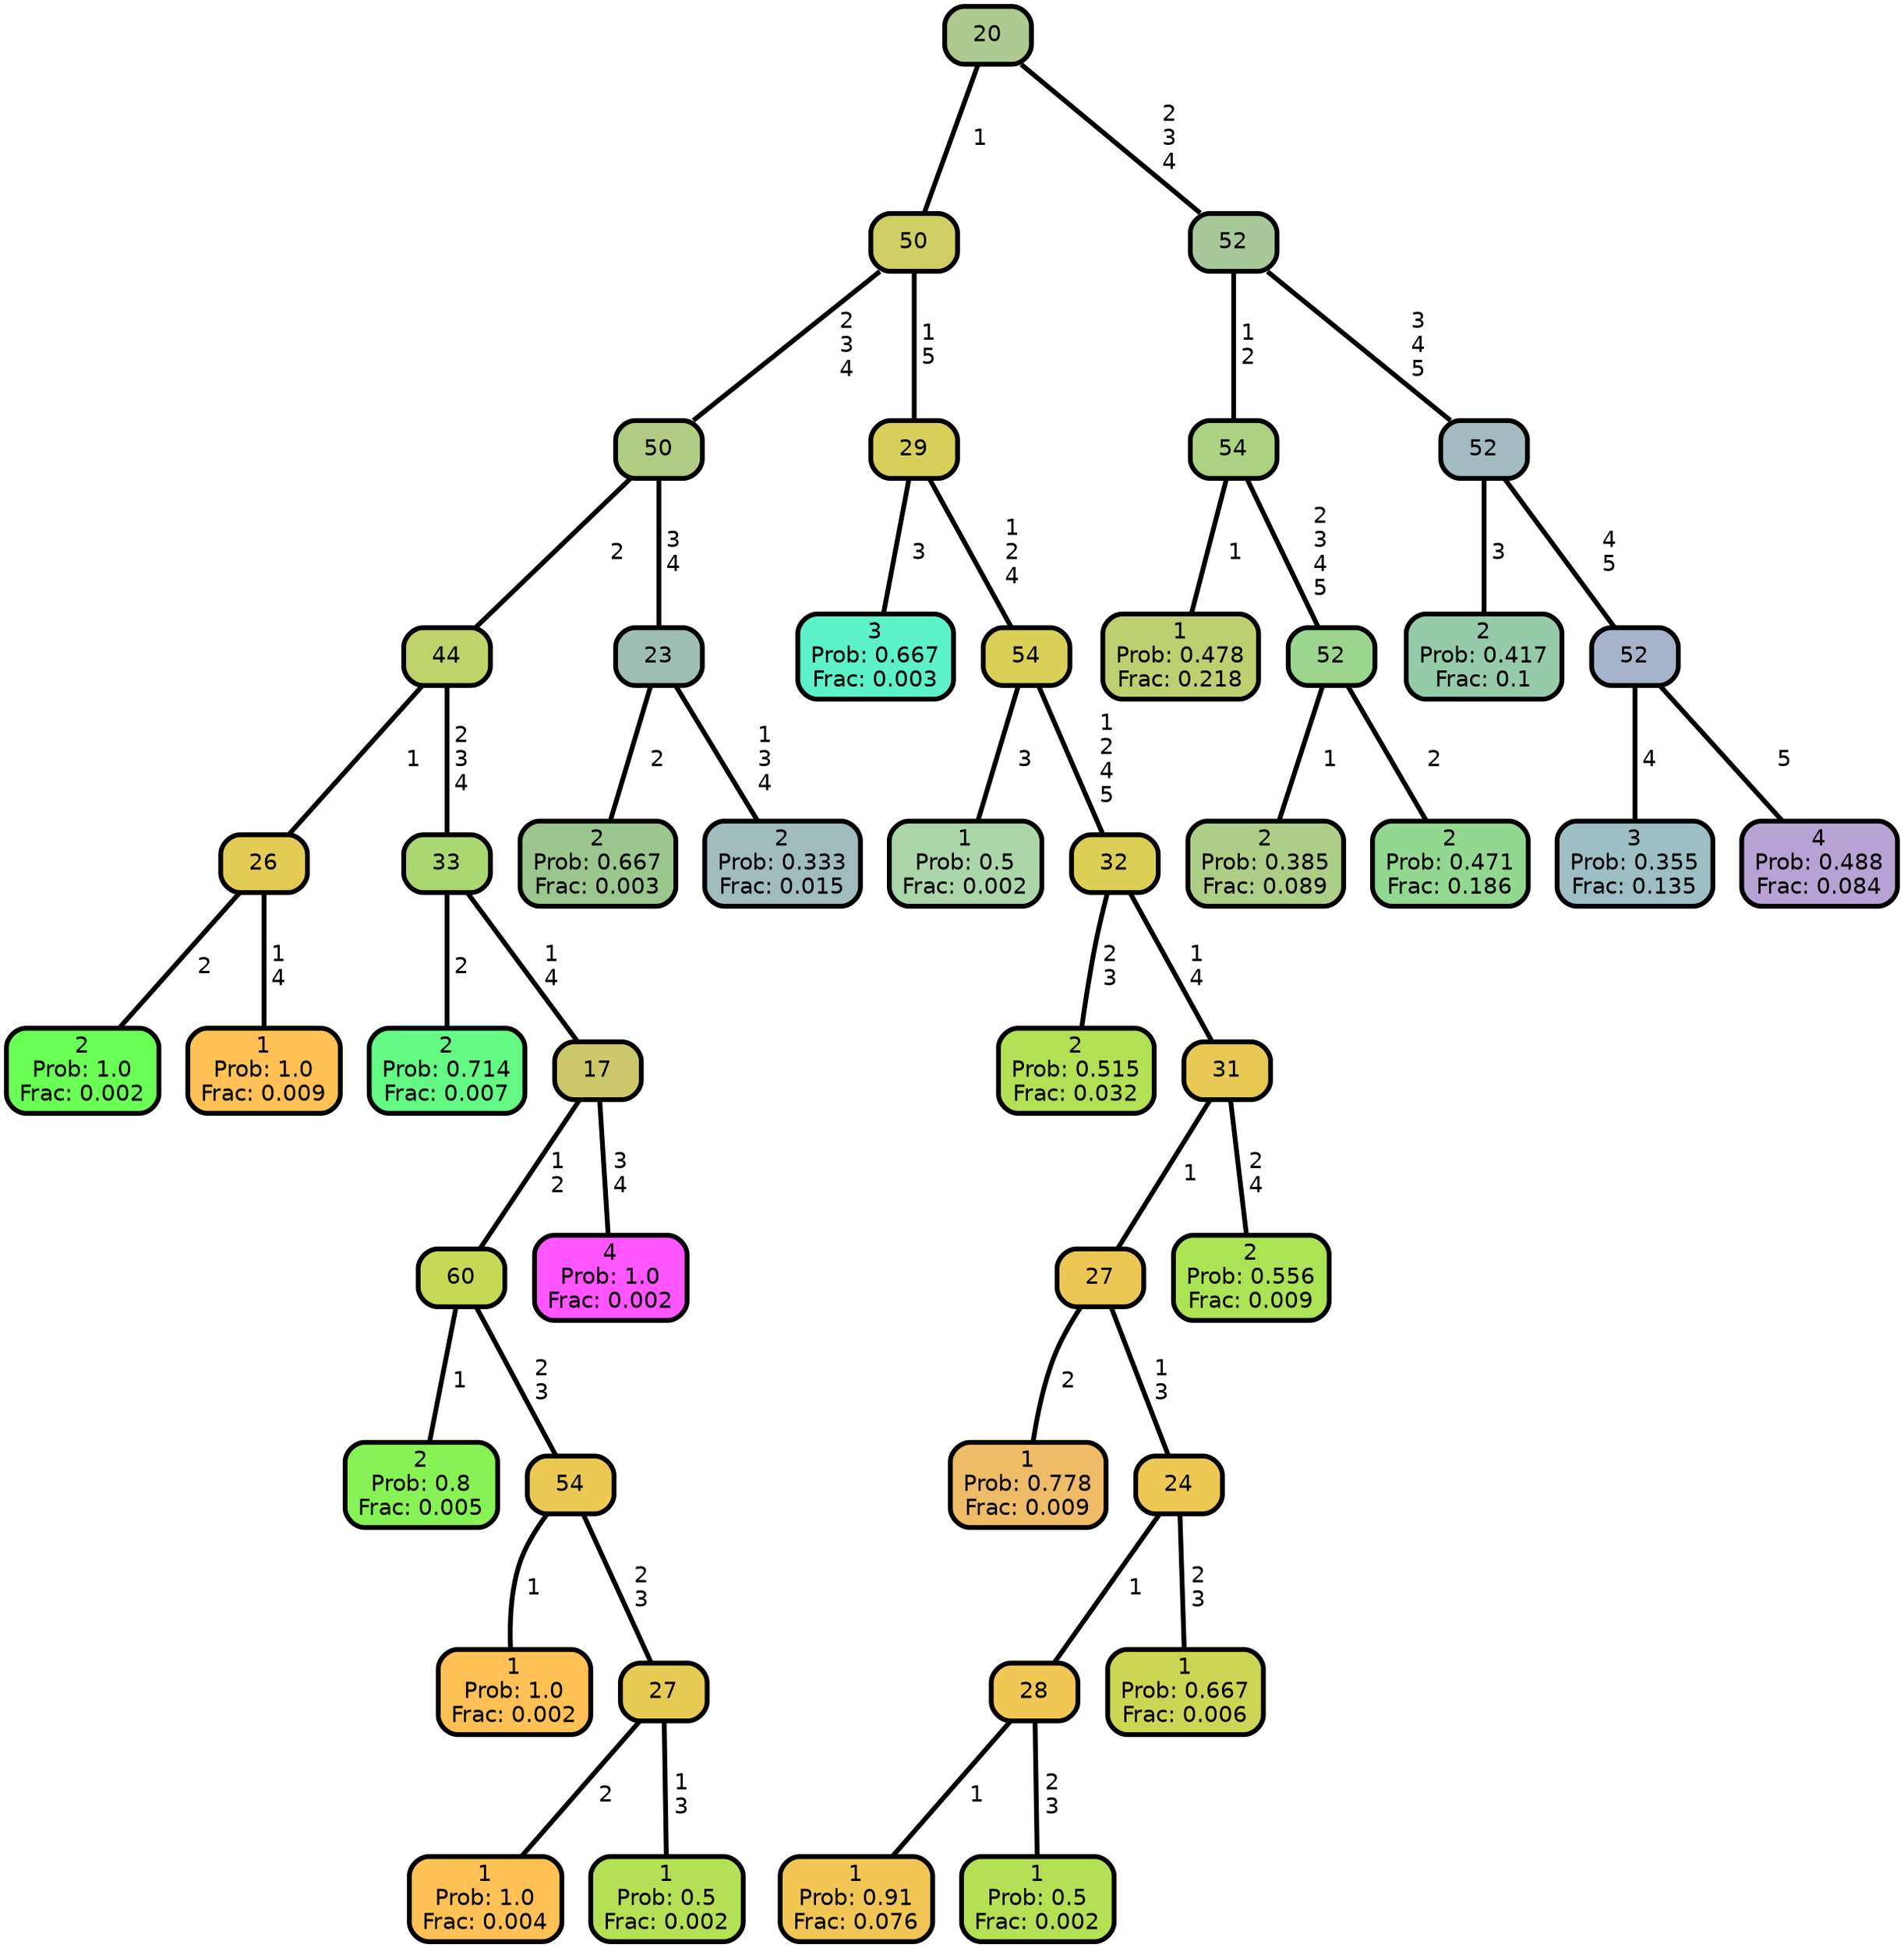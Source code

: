 graph Tree {
node [shape=box, style="filled, rounded",color="black",penwidth="3",fontcolor="black",                 fontname=helvetica] ;
graph [ranksep="0 equally", splines=straight,                 bgcolor=transparent, dpi=200] ;
edge [fontname=helvetica, color=black] ;
0 [label="2
Prob: 1.0
Frac: 0.002", fillcolor="#6aff55"] ;
1 [label="26", fillcolor="#e3cc55"] ;
2 [label="1
Prob: 1.0
Frac: 0.009", fillcolor="#ffc155"] ;
3 [label="44", fillcolor="#bed369"] ;
4 [label="2
Prob: 0.714
Frac: 0.007", fillcolor="#64f985"] ;
5 [label="33", fillcolor="#abd773"] ;
6 [label="2
Prob: 0.8
Frac: 0.005", fillcolor="#87f255"] ;
7 [label="60", fillcolor="#c5d855"] ;
8 [label="1
Prob: 1.0
Frac: 0.002", fillcolor="#ffc155"] ;
9 [label="54", fillcolor="#ecc855"] ;
10 [label="1
Prob: 1.0
Frac: 0.004", fillcolor="#ffc155"] ;
11 [label="27", fillcolor="#e6cb55"] ;
12 [label="1
Prob: 0.5
Frac: 0.002", fillcolor="#b4e055"] ;
13 [label="17", fillcolor="#cdc76b"] ;
14 [label="4
Prob: 1.0
Frac: 0.002", fillcolor="#ff55ff"] ;
15 [label="50", fillcolor="#b3cc83"] ;
16 [label="2
Prob: 0.667
Frac: 0.003", fillcolor="#9bc68d"] ;
17 [label="23", fillcolor="#9fbeb3"] ;
18 [label="2
Prob: 0.333
Frac: 0.015", fillcolor="#a0bcbb"] ;
19 [label="50", fillcolor="#cece64"] ;
20 [label="3
Prob: 0.667
Frac: 0.003", fillcolor="#5cf1c6"] ;
21 [label="29", fillcolor="#d7cf59"] ;
22 [label="1
Prob: 0.5
Frac: 0.002", fillcolor="#aad6aa"] ;
23 [label="54", fillcolor="#dacf57"] ;
24 [label="2
Prob: 0.515
Frac: 0.032", fillcolor="#b2e055"] ;
25 [label="32", fillcolor="#dbcf56"] ;
26 [label="1
Prob: 0.778
Frac: 0.009", fillcolor="#eebb67"] ;
27 [label="27", fillcolor="#edc756"] ;
28 [label="1
Prob: 0.91
Frac: 0.076", fillcolor="#f1c655"] ;
29 [label="28", fillcolor="#f0c755"] ;
30 [label="1
Prob: 0.5
Frac: 0.002", fillcolor="#b4e055"] ;
31 [label="24", fillcolor="#edc855"] ;
32 [label="1
Prob: 0.667
Frac: 0.006", fillcolor="#cdd555"] ;
33 [label="31", fillcolor="#e8c956"] ;
34 [label="2
Prob: 0.556
Frac: 0.009", fillcolor="#ace355"] ;
35 [label="20", fillcolor="#aeca90"] ;
36 [label="1
Prob: 0.478
Frac: 0.218", fillcolor="#bdcf71"] ;
37 [label="54", fillcolor="#aad281"] ;
38 [label="2
Prob: 0.385
Frac: 0.089", fillcolor="#adce87"] ;
39 [label="52", fillcolor="#9bd58e"] ;
40 [label="2
Prob: 0.471
Frac: 0.186", fillcolor="#93d891"] ;
41 [label="52", fillcolor="#a7c99a"] ;
42 [label="2
Prob: 0.417
Frac: 0.1", fillcolor="#95cba9"] ;
43 [label="52", fillcolor="#a1bbc0"] ;
44 [label="3
Prob: 0.355
Frac: 0.135", fillcolor="#9dbec5"] ;
45 [label="52", fillcolor="#a7b3ca"] ;
46 [label="4
Prob: 0.488
Frac: 0.084", fillcolor="#b6a3d3"] ;
1 -- 0 [label=" 2",penwidth=3] ;
1 -- 2 [label=" 1\n 4",penwidth=3] ;
3 -- 1 [label=" 1",penwidth=3] ;
3 -- 5 [label=" 2\n 3\n 4",penwidth=3] ;
5 -- 4 [label=" 2",penwidth=3] ;
5 -- 13 [label=" 1\n 4",penwidth=3] ;
7 -- 6 [label=" 1",penwidth=3] ;
7 -- 9 [label=" 2\n 3",penwidth=3] ;
9 -- 8 [label=" 1",penwidth=3] ;
9 -- 11 [label=" 2\n 3",penwidth=3] ;
11 -- 10 [label=" 2",penwidth=3] ;
11 -- 12 [label=" 1\n 3",penwidth=3] ;
13 -- 7 [label=" 1\n 2",penwidth=3] ;
13 -- 14 [label=" 3\n 4",penwidth=3] ;
15 -- 3 [label=" 2",penwidth=3] ;
15 -- 17 [label=" 3\n 4",penwidth=3] ;
17 -- 16 [label=" 2",penwidth=3] ;
17 -- 18 [label=" 1\n 3\n 4",penwidth=3] ;
19 -- 15 [label=" 2\n 3\n 4",penwidth=3] ;
19 -- 21 [label=" 1\n 5",penwidth=3] ;
21 -- 20 [label=" 3",penwidth=3] ;
21 -- 23 [label=" 1\n 2\n 4",penwidth=3] ;
23 -- 22 [label=" 3",penwidth=3] ;
23 -- 25 [label=" 1\n 2\n 4\n 5",penwidth=3] ;
25 -- 24 [label=" 2\n 3",penwidth=3] ;
25 -- 33 [label=" 1\n 4",penwidth=3] ;
27 -- 26 [label=" 2",penwidth=3] ;
27 -- 31 [label=" 1\n 3",penwidth=3] ;
29 -- 28 [label=" 1",penwidth=3] ;
29 -- 30 [label=" 2\n 3",penwidth=3] ;
31 -- 29 [label=" 1",penwidth=3] ;
31 -- 32 [label=" 2\n 3",penwidth=3] ;
33 -- 27 [label=" 1",penwidth=3] ;
33 -- 34 [label=" 2\n 4",penwidth=3] ;
35 -- 19 [label=" 1",penwidth=3] ;
35 -- 41 [label=" 2\n 3\n 4",penwidth=3] ;
37 -- 36 [label=" 1",penwidth=3] ;
37 -- 39 [label=" 2\n 3\n 4\n 5",penwidth=3] ;
39 -- 38 [label=" 1",penwidth=3] ;
39 -- 40 [label=" 2",penwidth=3] ;
41 -- 37 [label=" 1\n 2",penwidth=3] ;
41 -- 43 [label=" 3\n 4\n 5",penwidth=3] ;
43 -- 42 [label=" 3",penwidth=3] ;
43 -- 45 [label=" 4\n 5",penwidth=3] ;
45 -- 44 [label=" 4",penwidth=3] ;
45 -- 46 [label=" 5",penwidth=3] ;
{rank = same;}}